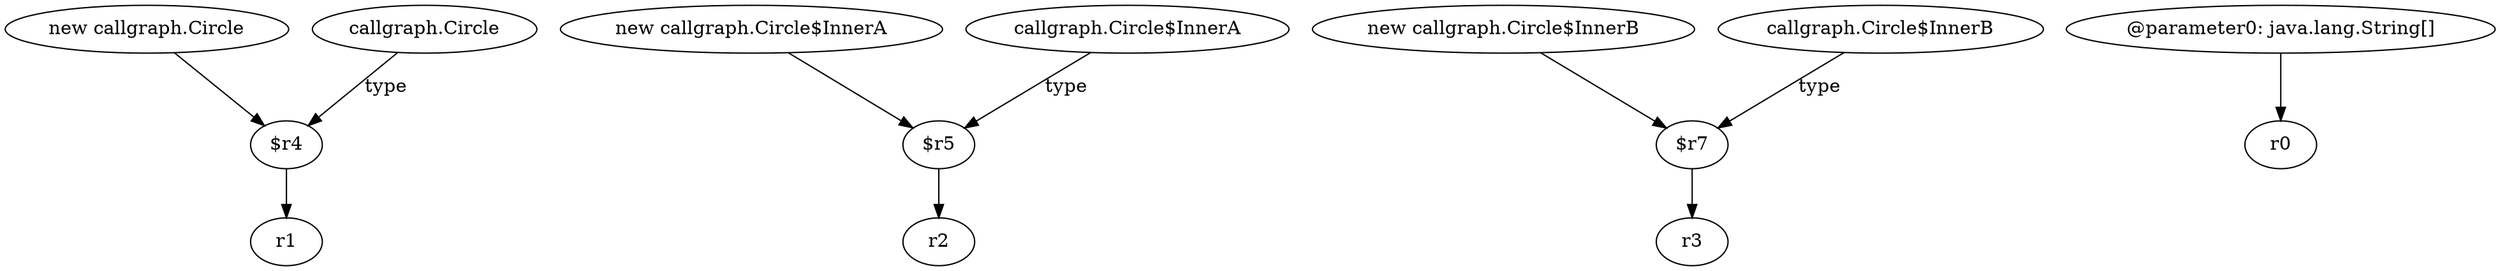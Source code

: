 digraph g {
0[label="new callgraph.Circle"]
1[label="$r4"]
0->1[label=""]
2[label="callgraph.Circle"]
2->1[label="type"]
3[label="new callgraph.Circle$InnerA"]
4[label="$r5"]
3->4[label=""]
5[label="new callgraph.Circle$InnerB"]
6[label="$r7"]
5->6[label=""]
7[label="@parameter0: java.lang.String[]"]
8[label="r0"]
7->8[label=""]
9[label="r1"]
1->9[label=""]
10[label="r2"]
4->10[label=""]
11[label="r3"]
6->11[label=""]
12[label="callgraph.Circle$InnerB"]
12->6[label="type"]
13[label="callgraph.Circle$InnerA"]
13->4[label="type"]
}